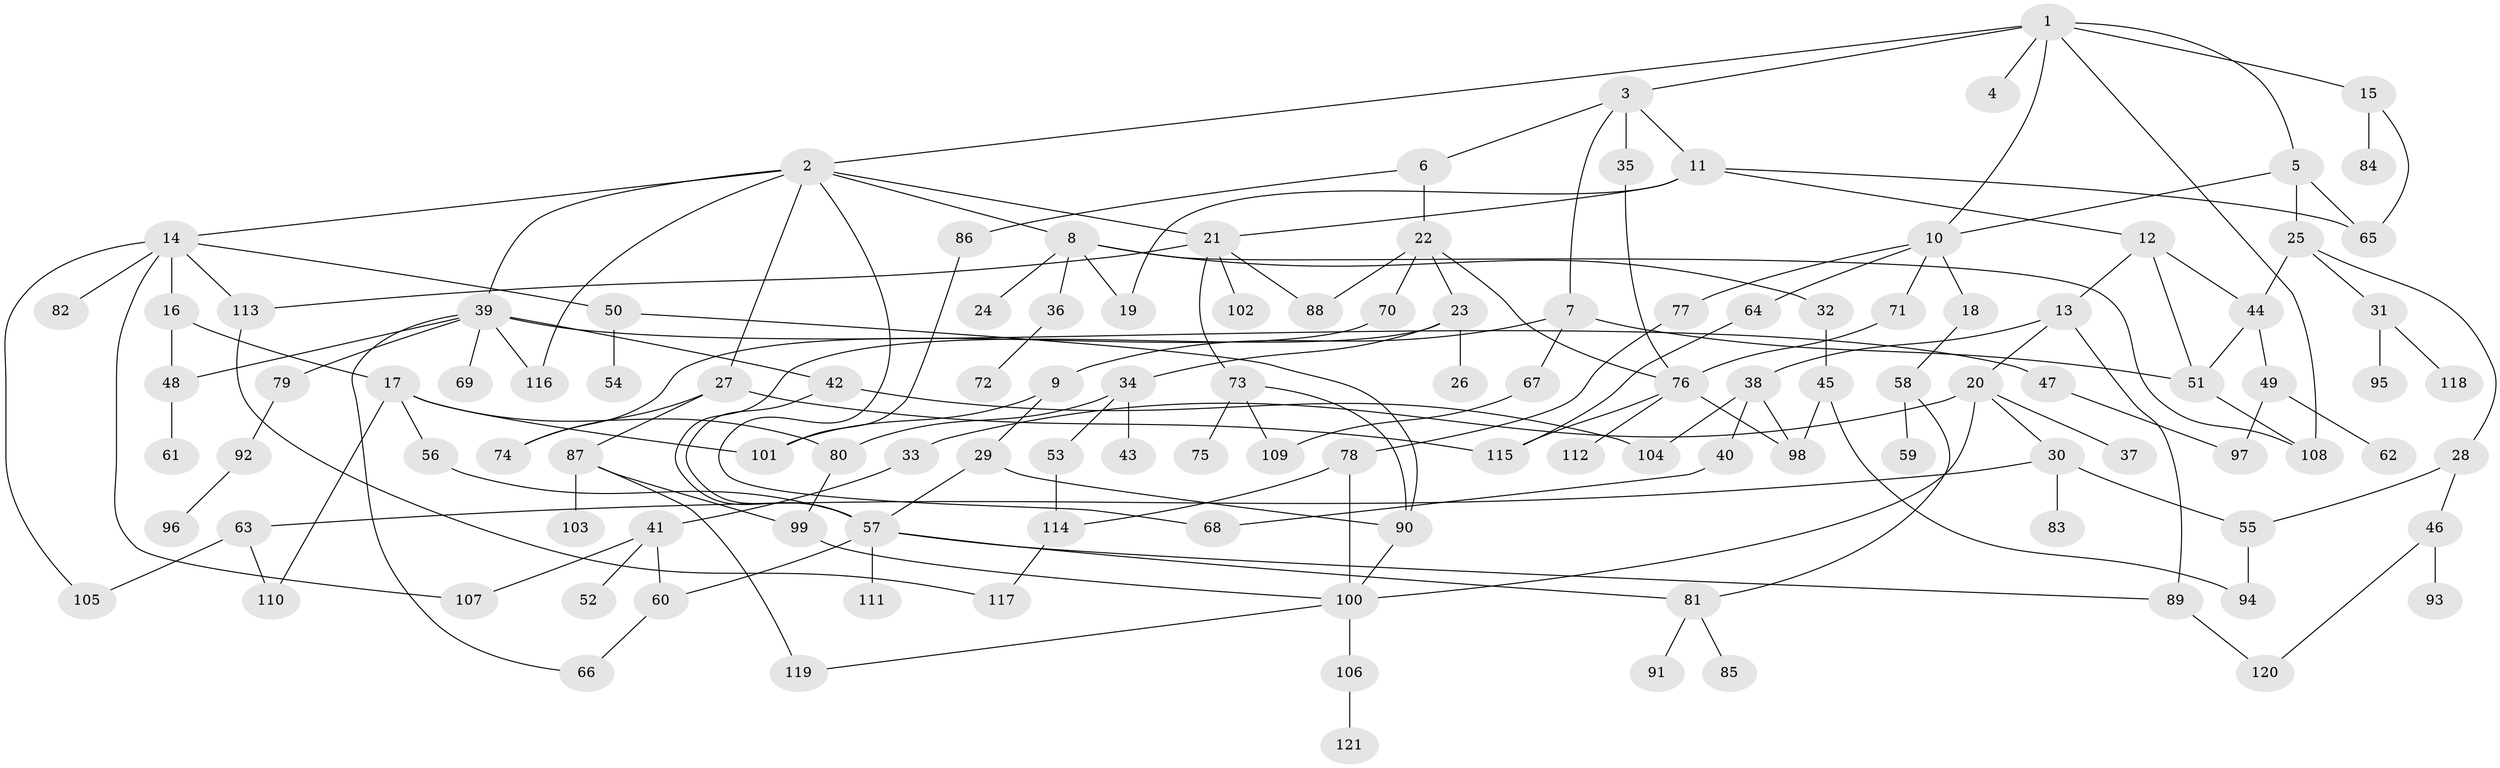 // Generated by graph-tools (version 1.1) at 2025/01/03/09/25 03:01:08]
// undirected, 121 vertices, 170 edges
graph export_dot {
graph [start="1"]
  node [color=gray90,style=filled];
  1;
  2;
  3;
  4;
  5;
  6;
  7;
  8;
  9;
  10;
  11;
  12;
  13;
  14;
  15;
  16;
  17;
  18;
  19;
  20;
  21;
  22;
  23;
  24;
  25;
  26;
  27;
  28;
  29;
  30;
  31;
  32;
  33;
  34;
  35;
  36;
  37;
  38;
  39;
  40;
  41;
  42;
  43;
  44;
  45;
  46;
  47;
  48;
  49;
  50;
  51;
  52;
  53;
  54;
  55;
  56;
  57;
  58;
  59;
  60;
  61;
  62;
  63;
  64;
  65;
  66;
  67;
  68;
  69;
  70;
  71;
  72;
  73;
  74;
  75;
  76;
  77;
  78;
  79;
  80;
  81;
  82;
  83;
  84;
  85;
  86;
  87;
  88;
  89;
  90;
  91;
  92;
  93;
  94;
  95;
  96;
  97;
  98;
  99;
  100;
  101;
  102;
  103;
  104;
  105;
  106;
  107;
  108;
  109;
  110;
  111;
  112;
  113;
  114;
  115;
  116;
  117;
  118;
  119;
  120;
  121;
  1 -- 2;
  1 -- 3;
  1 -- 4;
  1 -- 5;
  1 -- 10;
  1 -- 15;
  1 -- 108;
  2 -- 8;
  2 -- 14;
  2 -- 21;
  2 -- 27;
  2 -- 39;
  2 -- 116;
  2 -- 68;
  3 -- 6;
  3 -- 7;
  3 -- 11;
  3 -- 35;
  5 -- 25;
  5 -- 10;
  5 -- 65;
  6 -- 22;
  6 -- 86;
  7 -- 9;
  7 -- 67;
  7 -- 51;
  8 -- 24;
  8 -- 32;
  8 -- 36;
  8 -- 108;
  8 -- 19;
  9 -- 29;
  9 -- 101;
  10 -- 18;
  10 -- 64;
  10 -- 71;
  10 -- 77;
  11 -- 12;
  11 -- 19;
  11 -- 65;
  11 -- 21;
  12 -- 13;
  12 -- 51;
  12 -- 44;
  13 -- 20;
  13 -- 38;
  13 -- 89;
  14 -- 16;
  14 -- 50;
  14 -- 82;
  14 -- 105;
  14 -- 107;
  14 -- 113;
  15 -- 84;
  15 -- 65;
  16 -- 17;
  16 -- 48;
  17 -- 56;
  17 -- 110;
  17 -- 80;
  17 -- 101;
  18 -- 58;
  20 -- 30;
  20 -- 33;
  20 -- 37;
  20 -- 100;
  21 -- 73;
  21 -- 102;
  21 -- 113;
  21 -- 88;
  22 -- 23;
  22 -- 70;
  22 -- 76;
  22 -- 88;
  23 -- 26;
  23 -- 34;
  23 -- 57;
  25 -- 28;
  25 -- 31;
  25 -- 44;
  27 -- 87;
  27 -- 115;
  27 -- 74;
  28 -- 46;
  28 -- 55;
  29 -- 90;
  29 -- 57;
  30 -- 55;
  30 -- 63;
  30 -- 83;
  31 -- 95;
  31 -- 118;
  32 -- 45;
  33 -- 41;
  34 -- 43;
  34 -- 53;
  34 -- 80;
  35 -- 76;
  36 -- 72;
  38 -- 40;
  38 -- 104;
  38 -- 98;
  39 -- 42;
  39 -- 47;
  39 -- 48;
  39 -- 66;
  39 -- 69;
  39 -- 79;
  39 -- 116;
  40 -- 68;
  41 -- 52;
  41 -- 60;
  41 -- 107;
  42 -- 57;
  42 -- 104;
  44 -- 49;
  44 -- 51;
  45 -- 98;
  45 -- 94;
  46 -- 93;
  46 -- 120;
  47 -- 97;
  48 -- 61;
  49 -- 62;
  49 -- 97;
  50 -- 54;
  50 -- 90;
  51 -- 108;
  53 -- 114;
  55 -- 94;
  56 -- 57;
  57 -- 81;
  57 -- 111;
  57 -- 89;
  57 -- 60;
  58 -- 59;
  58 -- 81;
  60 -- 66;
  63 -- 110;
  63 -- 105;
  64 -- 115;
  67 -- 109;
  70 -- 74;
  71 -- 76;
  73 -- 75;
  73 -- 109;
  73 -- 90;
  76 -- 112;
  76 -- 98;
  76 -- 115;
  77 -- 78;
  78 -- 114;
  78 -- 100;
  79 -- 92;
  80 -- 99;
  81 -- 85;
  81 -- 91;
  86 -- 101;
  87 -- 103;
  87 -- 119;
  87 -- 99;
  89 -- 120;
  90 -- 100;
  92 -- 96;
  99 -- 100;
  100 -- 106;
  100 -- 119;
  106 -- 121;
  113 -- 117;
  114 -- 117;
}
